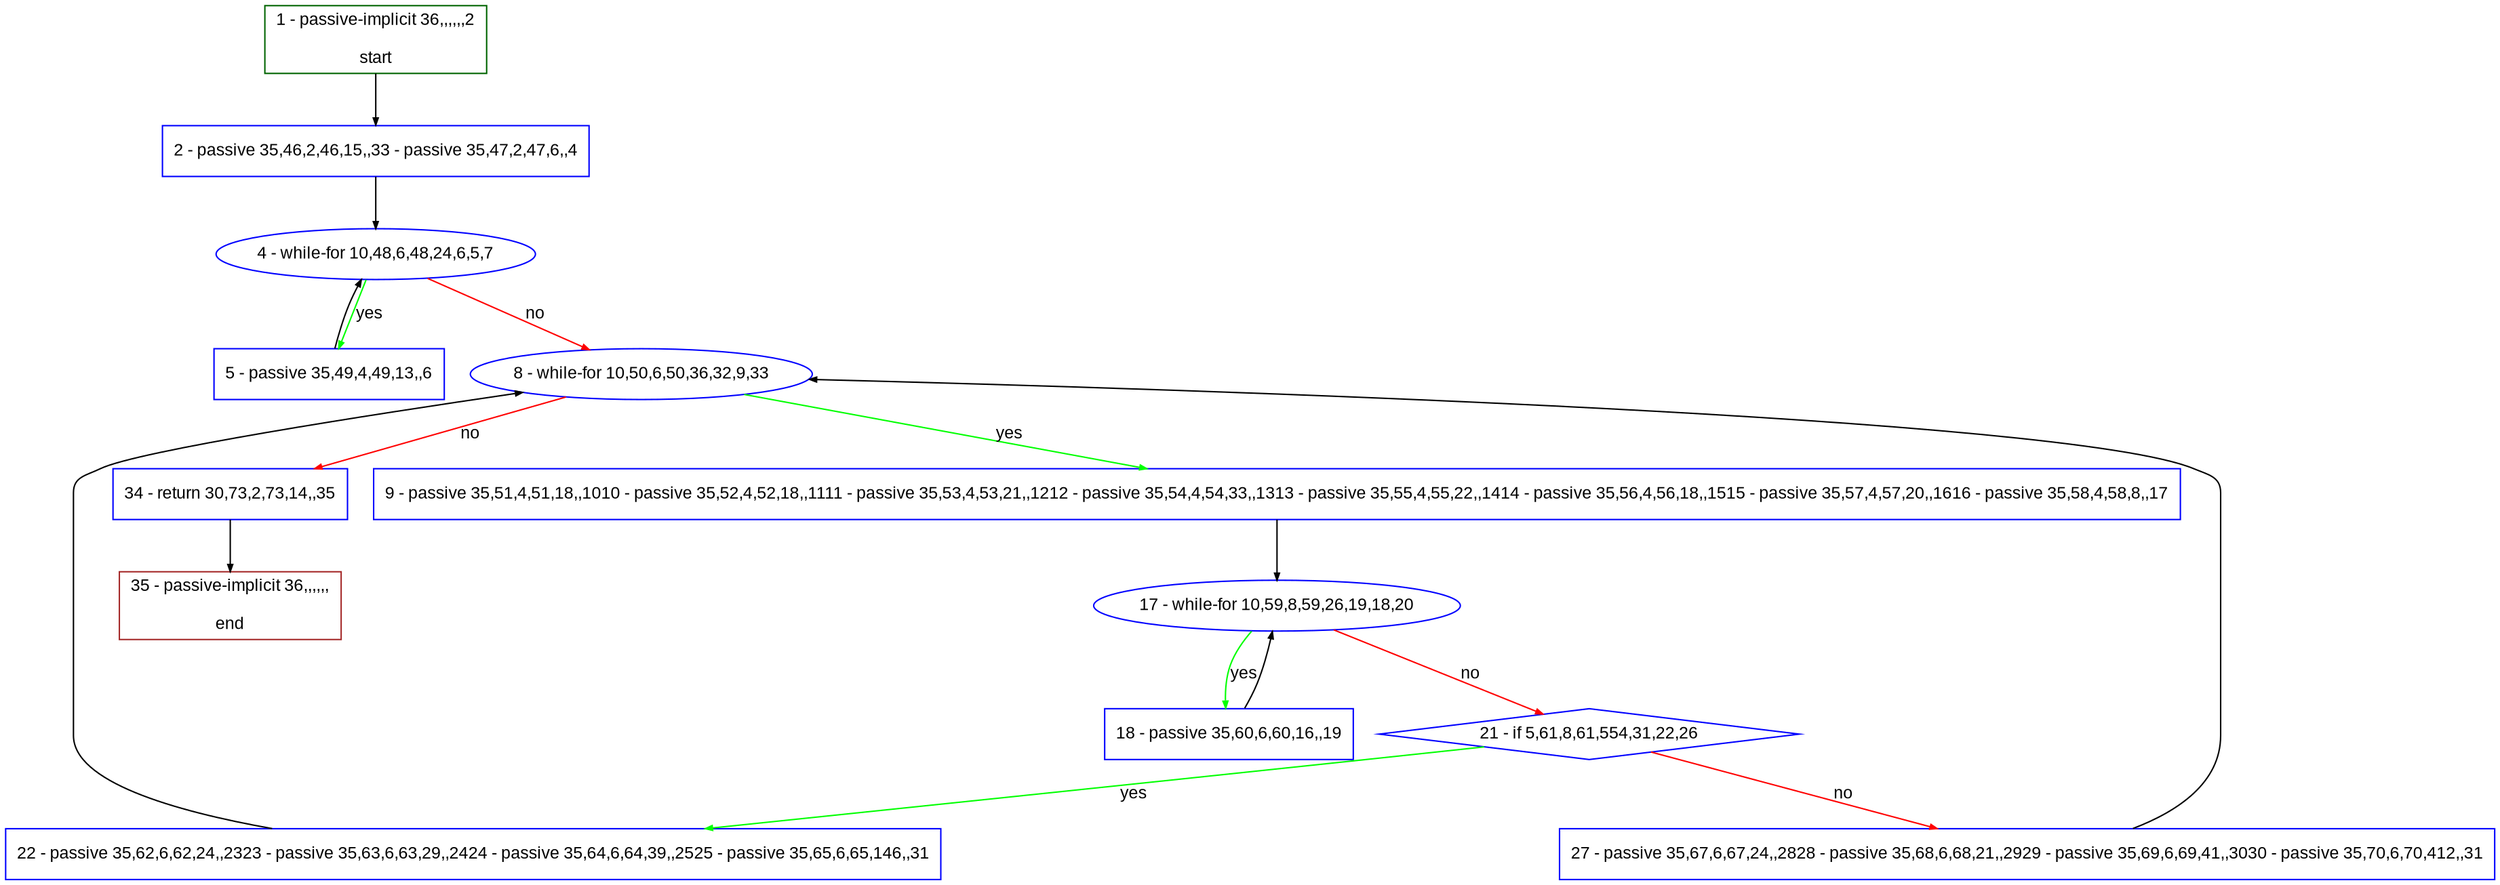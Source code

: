 digraph "" {
  graph [pack="true", label="", fontsize="12", packmode="clust", fontname="Arial", fillcolor="#FFFFCC", bgcolor="white", style="rounded,filled", compound="true"];
  node [node_initialized="no", label="", color="grey", fontsize="12", fillcolor="white", fontname="Arial", style="filled", shape="rectangle", compound="true", fixedsize="false"];
  edge [fontcolor="black", arrowhead="normal", arrowtail="none", arrowsize="0.5", ltail="", label="", color="black", fontsize="12", lhead="", fontname="Arial", dir="forward", compound="true"];
  __N1 [label="2 - passive 35,46,2,46,15,,33 - passive 35,47,2,47,6,,4", color="#0000ff", fillcolor="#ffffff", style="filled", shape="box"];
  __N2 [label="1 - passive-implicit 36,,,,,,2\n\nstart", color="#006400", fillcolor="#ffffff", style="filled", shape="box"];
  __N3 [label="4 - while-for 10,48,6,48,24,6,5,7", color="#0000ff", fillcolor="#ffffff", style="filled", shape="oval"];
  __N4 [label="5 - passive 35,49,4,49,13,,6", color="#0000ff", fillcolor="#ffffff", style="filled", shape="box"];
  __N5 [label="8 - while-for 10,50,6,50,36,32,9,33", color="#0000ff", fillcolor="#ffffff", style="filled", shape="oval"];
  __N6 [label="9 - passive 35,51,4,51,18,,1010 - passive 35,52,4,52,18,,1111 - passive 35,53,4,53,21,,1212 - passive 35,54,4,54,33,,1313 - passive 35,55,4,55,22,,1414 - passive 35,56,4,56,18,,1515 - passive 35,57,4,57,20,,1616 - passive 35,58,4,58,8,,17", color="#0000ff", fillcolor="#ffffff", style="filled", shape="box"];
  __N7 [label="34 - return 30,73,2,73,14,,35", color="#0000ff", fillcolor="#ffffff", style="filled", shape="box"];
  __N8 [label="17 - while-for 10,59,8,59,26,19,18,20", color="#0000ff", fillcolor="#ffffff", style="filled", shape="oval"];
  __N9 [label="18 - passive 35,60,6,60,16,,19", color="#0000ff", fillcolor="#ffffff", style="filled", shape="box"];
  __N10 [label="21 - if 5,61,8,61,554,31,22,26", color="#0000ff", fillcolor="#ffffff", style="filled", shape="diamond"];
  __N11 [label="22 - passive 35,62,6,62,24,,2323 - passive 35,63,6,63,29,,2424 - passive 35,64,6,64,39,,2525 - passive 35,65,6,65,146,,31", color="#0000ff", fillcolor="#ffffff", style="filled", shape="box"];
  __N12 [label="27 - passive 35,67,6,67,24,,2828 - passive 35,68,6,68,21,,2929 - passive 35,69,6,69,41,,3030 - passive 35,70,6,70,412,,31", color="#0000ff", fillcolor="#ffffff", style="filled", shape="box"];
  __N13 [label="35 - passive-implicit 36,,,,,,\n\nend", color="#a52a2a", fillcolor="#ffffff", style="filled", shape="box"];
  __N2 -> __N1 [arrowhead="normal", arrowtail="none", color="#000000", label="", dir="forward"];
  __N1 -> __N3 [arrowhead="normal", arrowtail="none", color="#000000", label="", dir="forward"];
  __N3 -> __N4 [arrowhead="normal", arrowtail="none", color="#00ff00", label="yes", dir="forward"];
  __N4 -> __N3 [arrowhead="normal", arrowtail="none", color="#000000", label="", dir="forward"];
  __N3 -> __N5 [arrowhead="normal", arrowtail="none", color="#ff0000", label="no", dir="forward"];
  __N5 -> __N6 [arrowhead="normal", arrowtail="none", color="#00ff00", label="yes", dir="forward"];
  __N5 -> __N7 [arrowhead="normal", arrowtail="none", color="#ff0000", label="no", dir="forward"];
  __N6 -> __N8 [arrowhead="normal", arrowtail="none", color="#000000", label="", dir="forward"];
  __N8 -> __N9 [arrowhead="normal", arrowtail="none", color="#00ff00", label="yes", dir="forward"];
  __N9 -> __N8 [arrowhead="normal", arrowtail="none", color="#000000", label="", dir="forward"];
  __N8 -> __N10 [arrowhead="normal", arrowtail="none", color="#ff0000", label="no", dir="forward"];
  __N10 -> __N11 [arrowhead="normal", arrowtail="none", color="#00ff00", label="yes", dir="forward"];
  __N10 -> __N12 [arrowhead="normal", arrowtail="none", color="#ff0000", label="no", dir="forward"];
  __N11 -> __N5 [arrowhead="normal", arrowtail="none", color="#000000", label="", dir="forward"];
  __N12 -> __N5 [arrowhead="normal", arrowtail="none", color="#000000", label="", dir="forward"];
  __N7 -> __N13 [arrowhead="normal", arrowtail="none", color="#000000", label="", dir="forward"];
}
